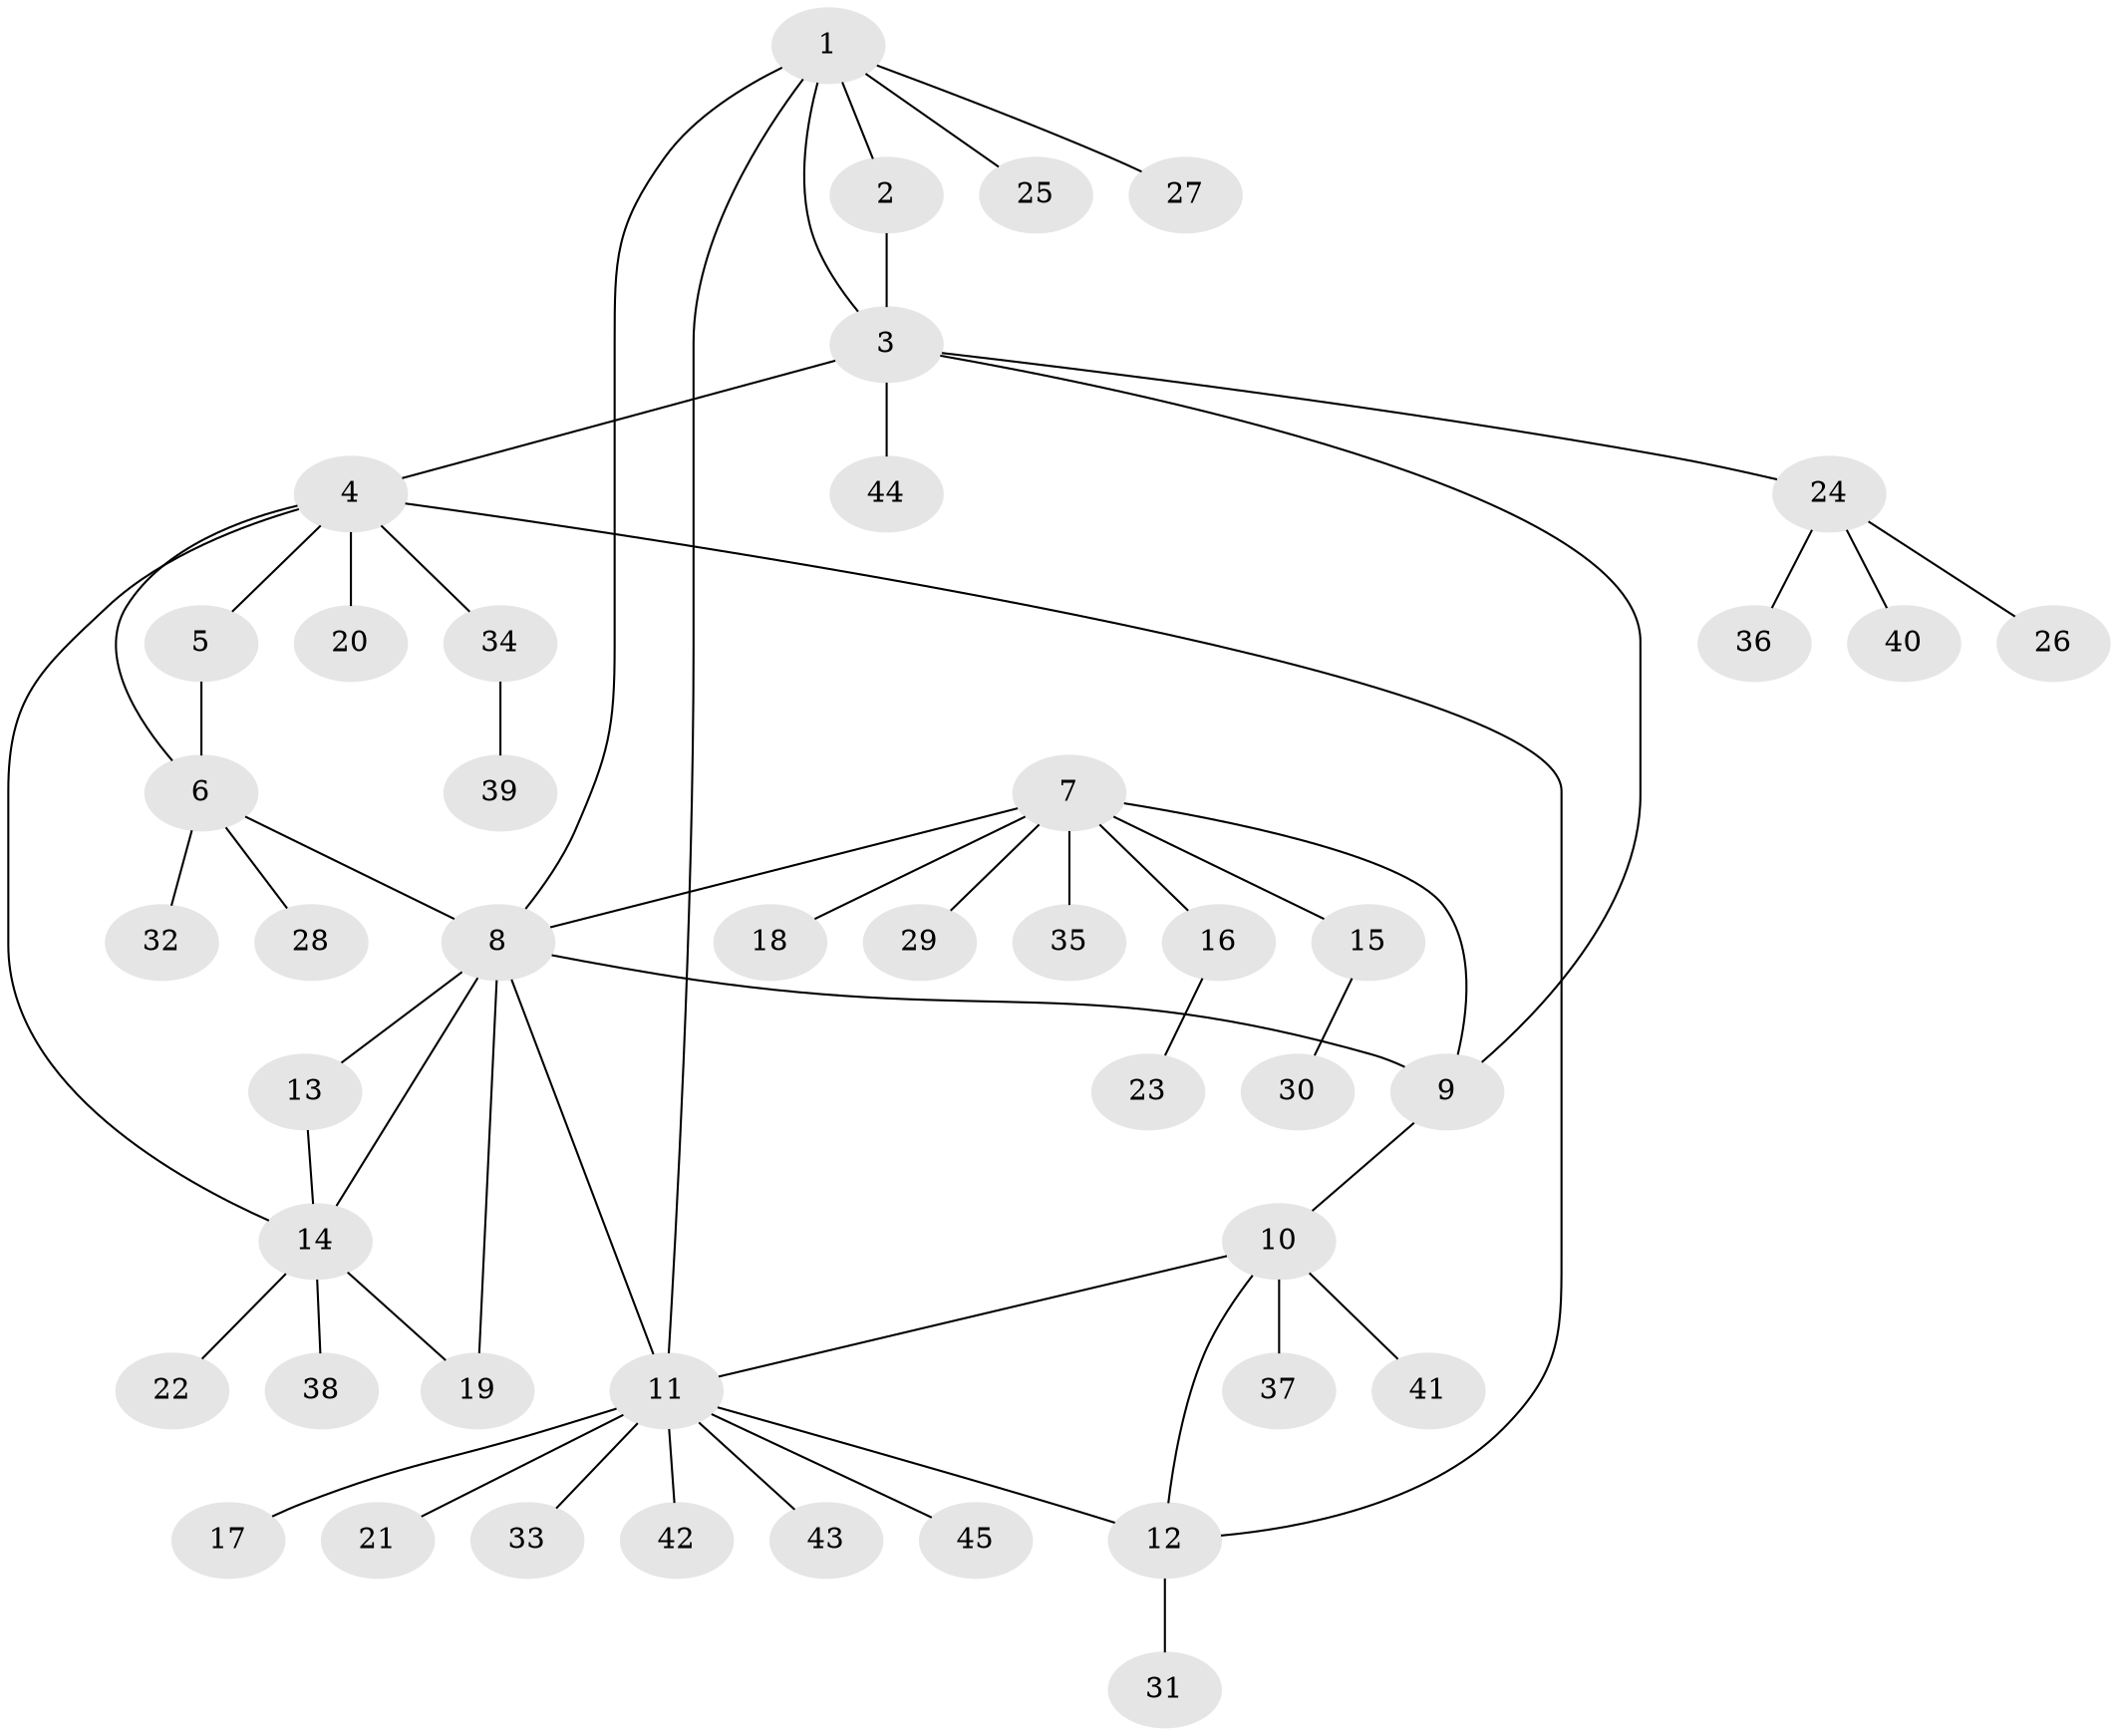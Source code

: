 // original degree distribution, {7: 0.06451612903225806, 2: 0.14516129032258066, 8: 0.016129032258064516, 5: 0.0967741935483871, 6: 0.016129032258064516, 11: 0.016129032258064516, 4: 0.016129032258064516, 3: 0.03225806451612903, 1: 0.5967741935483871}
// Generated by graph-tools (version 1.1) at 2025/52/03/04/25 22:52:50]
// undirected, 45 vertices, 56 edges
graph export_dot {
  node [color=gray90,style=filled];
  1;
  2;
  3;
  4;
  5;
  6;
  7;
  8;
  9;
  10;
  11;
  12;
  13;
  14;
  15;
  16;
  17;
  18;
  19;
  20;
  21;
  22;
  23;
  24;
  25;
  26;
  27;
  28;
  29;
  30;
  31;
  32;
  33;
  34;
  35;
  36;
  37;
  38;
  39;
  40;
  41;
  42;
  43;
  44;
  45;
  1 -- 2 [weight=1.0];
  1 -- 3 [weight=1.0];
  1 -- 8 [weight=1.0];
  1 -- 11 [weight=1.0];
  1 -- 25 [weight=1.0];
  1 -- 27 [weight=1.0];
  2 -- 3 [weight=1.0];
  3 -- 4 [weight=1.0];
  3 -- 9 [weight=1.0];
  3 -- 24 [weight=1.0];
  3 -- 44 [weight=1.0];
  4 -- 5 [weight=1.0];
  4 -- 6 [weight=1.0];
  4 -- 12 [weight=1.0];
  4 -- 14 [weight=1.0];
  4 -- 20 [weight=1.0];
  4 -- 34 [weight=1.0];
  5 -- 6 [weight=1.0];
  6 -- 8 [weight=1.0];
  6 -- 28 [weight=1.0];
  6 -- 32 [weight=1.0];
  7 -- 8 [weight=1.0];
  7 -- 9 [weight=1.0];
  7 -- 15 [weight=1.0];
  7 -- 16 [weight=1.0];
  7 -- 18 [weight=1.0];
  7 -- 29 [weight=1.0];
  7 -- 35 [weight=1.0];
  8 -- 9 [weight=1.0];
  8 -- 11 [weight=1.0];
  8 -- 13 [weight=2.0];
  8 -- 14 [weight=1.0];
  8 -- 19 [weight=1.0];
  9 -- 10 [weight=1.0];
  10 -- 11 [weight=1.0];
  10 -- 12 [weight=1.0];
  10 -- 37 [weight=1.0];
  10 -- 41 [weight=1.0];
  11 -- 12 [weight=1.0];
  11 -- 17 [weight=1.0];
  11 -- 21 [weight=1.0];
  11 -- 33 [weight=1.0];
  11 -- 42 [weight=1.0];
  11 -- 43 [weight=1.0];
  11 -- 45 [weight=1.0];
  12 -- 31 [weight=1.0];
  13 -- 14 [weight=1.0];
  14 -- 19 [weight=1.0];
  14 -- 22 [weight=1.0];
  14 -- 38 [weight=1.0];
  15 -- 30 [weight=1.0];
  16 -- 23 [weight=1.0];
  24 -- 26 [weight=1.0];
  24 -- 36 [weight=1.0];
  24 -- 40 [weight=1.0];
  34 -- 39 [weight=1.0];
}
